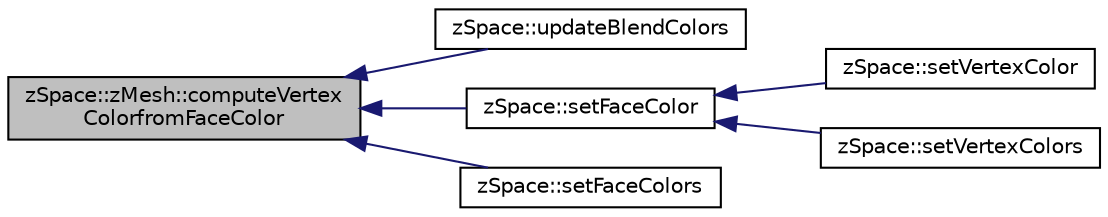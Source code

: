 digraph "zSpace::zMesh::computeVertexColorfromFaceColor"
{
  edge [fontname="Helvetica",fontsize="10",labelfontname="Helvetica",labelfontsize="10"];
  node [fontname="Helvetica",fontsize="10",shape=record];
  rankdir="LR";
  Node121 [label="zSpace::zMesh::computeVertex\lColorfromFaceColor",height=0.2,width=0.4,color="black", fillcolor="grey75", style="filled", fontcolor="black"];
  Node121 -> Node122 [dir="back",color="midnightblue",fontsize="10",style="solid",fontname="Helvetica"];
  Node122 [label="zSpace::updateBlendColors",height=0.2,width=0.4,color="black", fillcolor="white", style="filled",URL="$group__z_field2_d_utilities.html#ga3bb0d7e6c79864a2448cfcdab850d53a",tooltip="This method updates the color values of the field mesh based on the scalar values. "];
  Node121 -> Node123 [dir="back",color="midnightblue",fontsize="10",style="solid",fontname="Helvetica"];
  Node123 [label="zSpace::setFaceColor",height=0.2,width=0.4,color="black", fillcolor="white", style="filled",URL="$group__z_mesh_utilities.html#ga3dc508ddd0979a3c05704b3a5f8c724e",tooltip="This method sets face color of all the faces to the input color. "];
  Node123 -> Node124 [dir="back",color="midnightblue",fontsize="10",style="solid",fontname="Helvetica"];
  Node124 [label="zSpace::setVertexColor",height=0.2,width=0.4,color="black", fillcolor="white", style="filled",URL="$group__z_mesh_utilities.html#ga350a2d9332ce16b822a5169320a789a9",tooltip="This method sets vertex color of all the vertices to the input color. "];
  Node123 -> Node125 [dir="back",color="midnightblue",fontsize="10",style="solid",fontname="Helvetica"];
  Node125 [label="zSpace::setVertexColors",height=0.2,width=0.4,color="black", fillcolor="white", style="filled",URL="$group__z_mesh_utilities.html#ga7eea2e4cbed233677f01622bbb290ba7",tooltip="This method sets vertex color of all the vertices with the input color contatiner. "];
  Node121 -> Node126 [dir="back",color="midnightblue",fontsize="10",style="solid",fontname="Helvetica"];
  Node126 [label="zSpace::setFaceColors",height=0.2,width=0.4,color="black", fillcolor="white", style="filled",URL="$group__z_mesh_utilities.html#ga46a15e7c994f4fb6a25f8e7cd111e536",tooltip="This method sets face color of all the faces to the input color contatiner. "];
}
